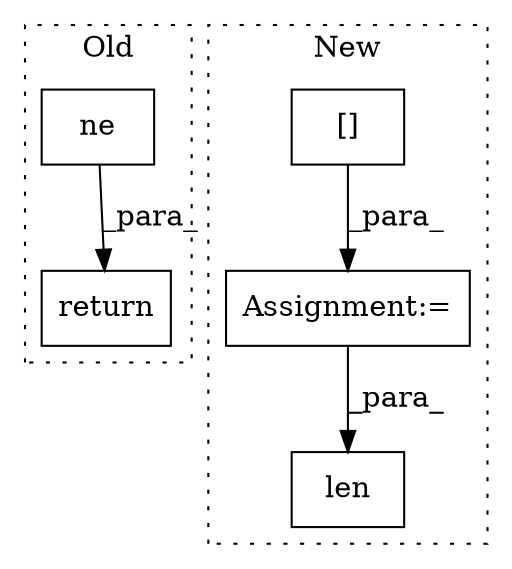 digraph G {
subgraph cluster0 {
1 [label="ne" a="32" s="336,355" l="3,1" shape="box"];
5 [label="return" a="41" s="319" l="7" shape="box"];
label = "Old";
style="dotted";
}
subgraph cluster1 {
2 [label="[]" a="2" s="392,415" l="5,1" shape="box"];
3 [label="Assignment:=" a="7" s="391" l="1" shape="box"];
4 [label="len" a="32" s="437,445" l="4,1" shape="box"];
label = "New";
style="dotted";
}
1 -> 5 [label="_para_"];
2 -> 3 [label="_para_"];
3 -> 4 [label="_para_"];
}